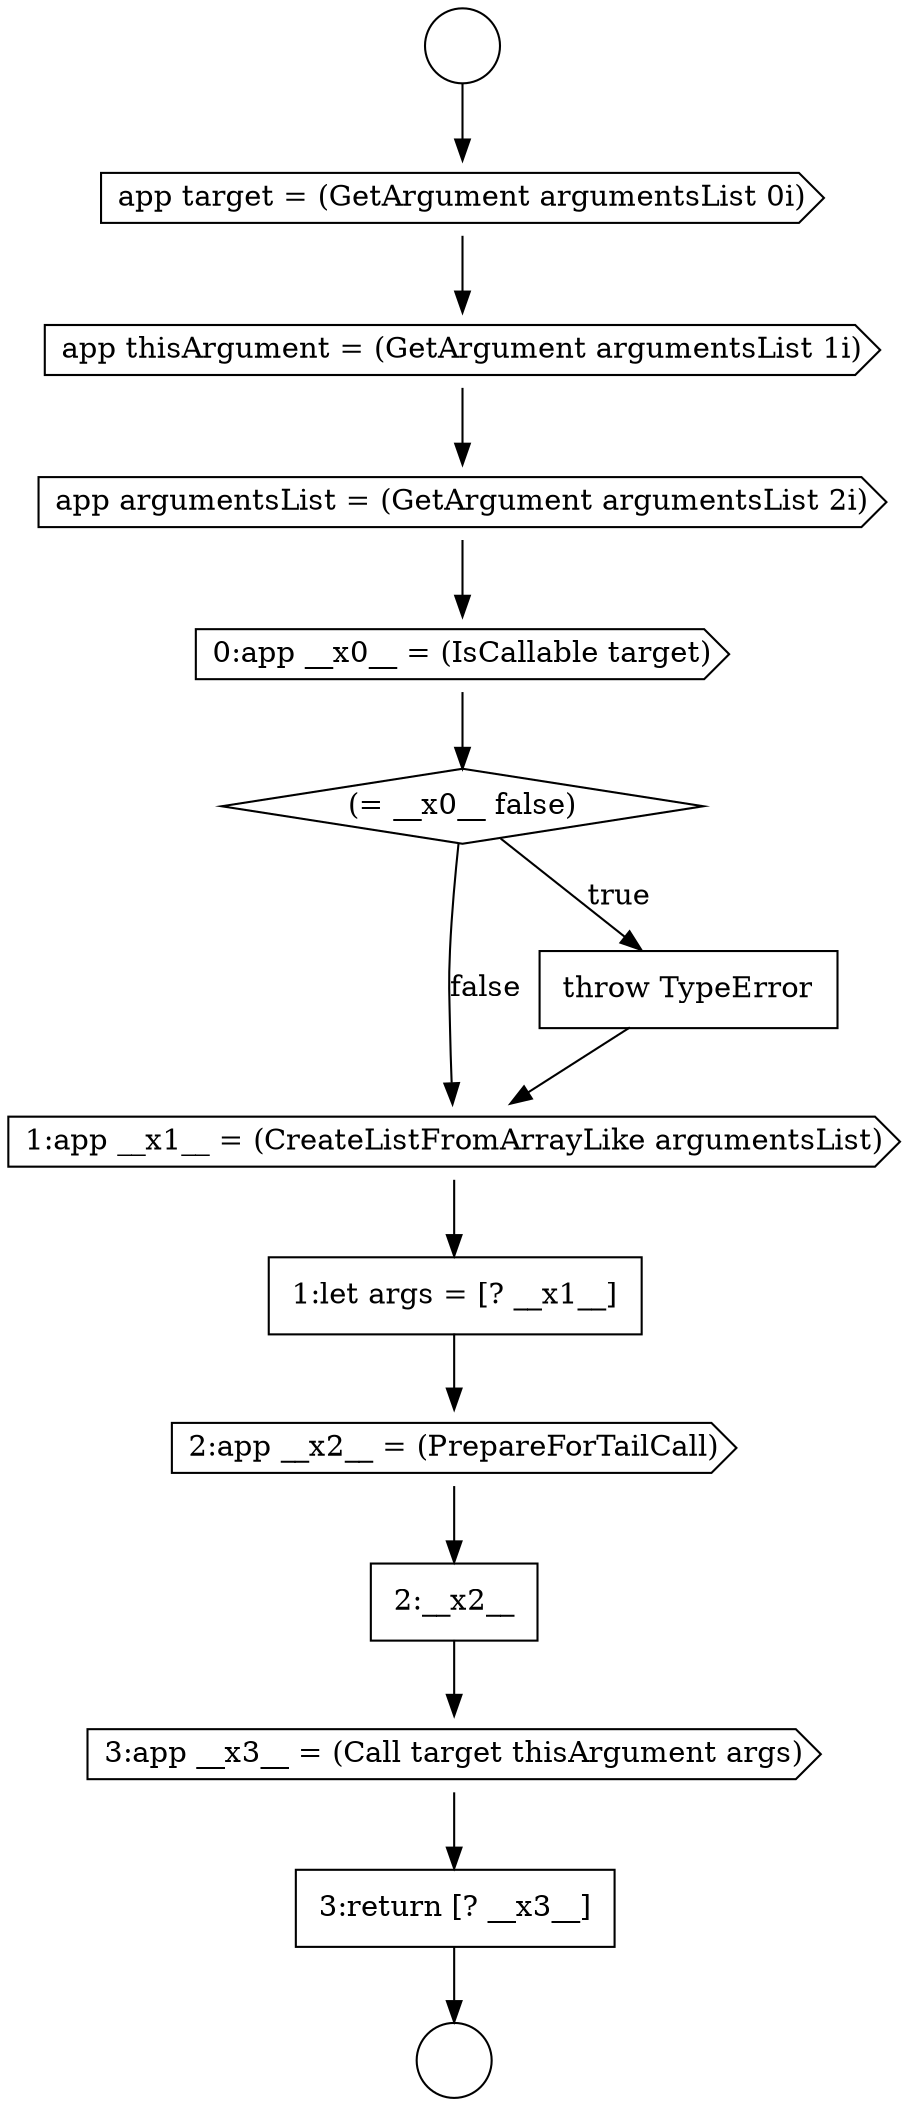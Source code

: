 digraph {
  node18575 [shape=cds, label=<<font color="black">1:app __x1__ = (CreateListFromArrayLike argumentsList)</font>> color="black" fillcolor="white" style=filled]
  node18571 [shape=cds, label=<<font color="black">app argumentsList = (GetArgument argumentsList 2i)</font>> color="black" fillcolor="white" style=filled]
  node18578 [shape=none, margin=0, label=<<font color="black">
    <table border="0" cellborder="1" cellspacing="0" cellpadding="10">
      <tr><td align="left">2:__x2__</td></tr>
    </table>
  </font>> color="black" fillcolor="white" style=filled]
  node18576 [shape=none, margin=0, label=<<font color="black">
    <table border="0" cellborder="1" cellspacing="0" cellpadding="10">
      <tr><td align="left">1:let args = [? __x1__]</td></tr>
    </table>
  </font>> color="black" fillcolor="white" style=filled]
  node18569 [shape=cds, label=<<font color="black">app target = (GetArgument argumentsList 0i)</font>> color="black" fillcolor="white" style=filled]
  node18568 [shape=circle label=" " color="black" fillcolor="white" style=filled]
  node18573 [shape=diamond, label=<<font color="black">(= __x0__ false)</font>> color="black" fillcolor="white" style=filled]
  node18570 [shape=cds, label=<<font color="black">app thisArgument = (GetArgument argumentsList 1i)</font>> color="black" fillcolor="white" style=filled]
  node18580 [shape=none, margin=0, label=<<font color="black">
    <table border="0" cellborder="1" cellspacing="0" cellpadding="10">
      <tr><td align="left">3:return [? __x3__]</td></tr>
    </table>
  </font>> color="black" fillcolor="white" style=filled]
  node18567 [shape=circle label=" " color="black" fillcolor="white" style=filled]
  node18574 [shape=none, margin=0, label=<<font color="black">
    <table border="0" cellborder="1" cellspacing="0" cellpadding="10">
      <tr><td align="left">throw TypeError</td></tr>
    </table>
  </font>> color="black" fillcolor="white" style=filled]
  node18579 [shape=cds, label=<<font color="black">3:app __x3__ = (Call target thisArgument args)</font>> color="black" fillcolor="white" style=filled]
  node18572 [shape=cds, label=<<font color="black">0:app __x0__ = (IsCallable target)</font>> color="black" fillcolor="white" style=filled]
  node18577 [shape=cds, label=<<font color="black">2:app __x2__ = (PrepareForTailCall)</font>> color="black" fillcolor="white" style=filled]
  node18576 -> node18577 [ color="black"]
  node18577 -> node18578 [ color="black"]
  node18567 -> node18569 [ color="black"]
  node18572 -> node18573 [ color="black"]
  node18570 -> node18571 [ color="black"]
  node18571 -> node18572 [ color="black"]
  node18578 -> node18579 [ color="black"]
  node18569 -> node18570 [ color="black"]
  node18575 -> node18576 [ color="black"]
  node18574 -> node18575 [ color="black"]
  node18579 -> node18580 [ color="black"]
  node18573 -> node18574 [label=<<font color="black">true</font>> color="black"]
  node18573 -> node18575 [label=<<font color="black">false</font>> color="black"]
  node18580 -> node18568 [ color="black"]
}
